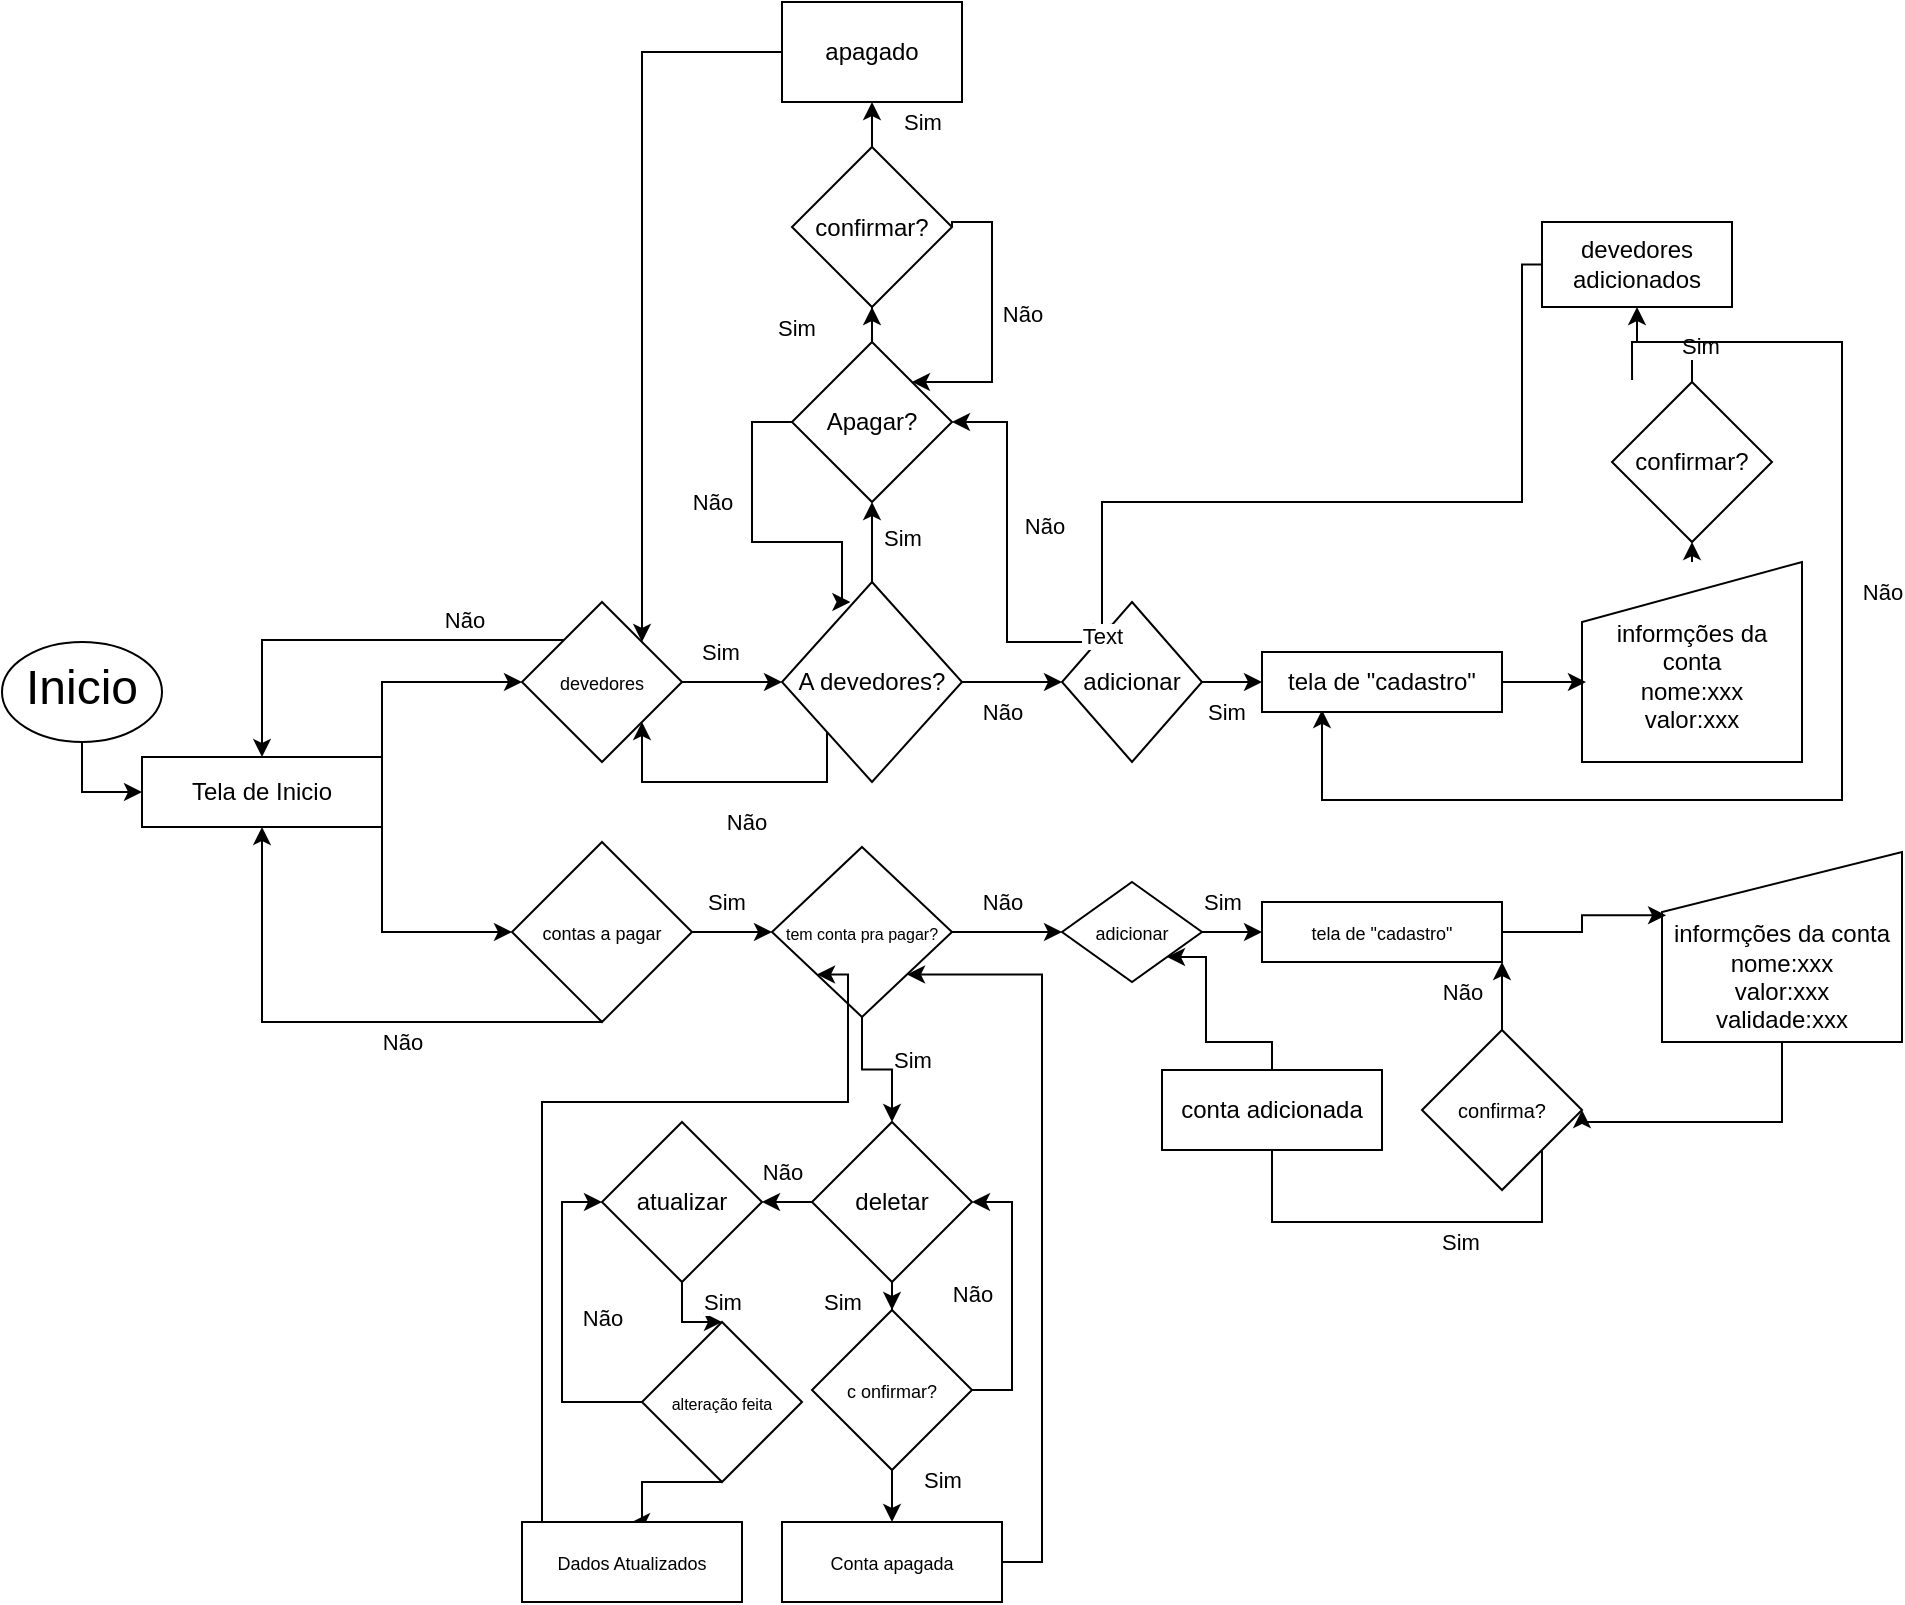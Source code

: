 <mxfile version="24.5.4" type="device">
  <diagram name="Página-1" id="eIcwM6y3nVCfFhU9Hw5B">
    <mxGraphModel dx="2620" dy="978" grid="1" gridSize="10" guides="1" tooltips="1" connect="1" arrows="1" fold="1" page="1" pageScale="1" pageWidth="827" pageHeight="1169" math="0" shadow="0">
      <root>
        <mxCell id="0" />
        <mxCell id="1" parent="0" />
        <mxCell id="oIk4ae65bNm2ih2-KjFR-77" style="edgeStyle=orthogonalEdgeStyle;rounded=0;orthogonalLoop=1;jettySize=auto;html=1;exitX=0.5;exitY=1;exitDx=0;exitDy=0;entryX=0.5;entryY=0;entryDx=0;entryDy=0;" parent="1" edge="1">
          <mxGeometry relative="1" as="geometry">
            <mxPoint x="1306" y="235.0" as="sourcePoint" />
          </mxGeometry>
        </mxCell>
        <mxCell id="oIk4ae65bNm2ih2-KjFR-83" style="edgeStyle=orthogonalEdgeStyle;rounded=0;orthogonalLoop=1;jettySize=auto;html=1;exitX=0.5;exitY=1;exitDx=0;exitDy=0;entryX=0.5;entryY=0;entryDx=0;entryDy=0;" parent="1" edge="1">
          <mxGeometry relative="1" as="geometry">
            <mxPoint x="1306" y="365.0" as="sourcePoint" />
          </mxGeometry>
        </mxCell>
        <mxCell id="oIk4ae65bNm2ih2-KjFR-100" style="edgeStyle=orthogonalEdgeStyle;rounded=0;orthogonalLoop=1;jettySize=auto;html=1;entryX=0;entryY=0.5;entryDx=0;entryDy=0;" parent="1" edge="1">
          <mxGeometry relative="1" as="geometry">
            <mxPoint x="1490" y="105" as="targetPoint" />
          </mxGeometry>
        </mxCell>
        <mxCell id="Pf3eqKkCY4JL1nLimP5q-1" style="edgeStyle=orthogonalEdgeStyle;rounded=0;orthogonalLoop=1;jettySize=auto;html=1;entryX=0;entryY=0.5;entryDx=0;entryDy=0;" parent="1" source="flSQA8rRtIVv5wNm7FFq-1" target="flSQA8rRtIVv5wNm7FFq-55" edge="1">
          <mxGeometry relative="1" as="geometry" />
        </mxCell>
        <mxCell id="flSQA8rRtIVv5wNm7FFq-1" value="&lt;p style=&quot;line-height: 120%;&quot;&gt;&lt;font style=&quot;font-size: 24px;&quot;&gt;Inicio&lt;/font&gt;&lt;/p&gt;" style="ellipse;whiteSpace=wrap;html=1;" parent="1" vertex="1">
          <mxGeometry x="-230" y="1460" width="80" height="50" as="geometry" />
        </mxCell>
        <mxCell id="flSQA8rRtIVv5wNm7FFq-5" style="edgeStyle=orthogonalEdgeStyle;rounded=0;orthogonalLoop=1;jettySize=auto;html=1;entryX=0;entryY=0.5;entryDx=0;entryDy=0;" parent="1" edge="1">
          <mxGeometry relative="1" as="geometry">
            <mxPoint x="2045" y="625" as="sourcePoint" />
          </mxGeometry>
        </mxCell>
        <mxCell id="flSQA8rRtIVv5wNm7FFq-6" value="Sim" style="edgeLabel;html=1;align=center;verticalAlign=middle;resizable=0;points=[];" parent="flSQA8rRtIVv5wNm7FFq-5" vertex="1" connectable="0">
          <mxGeometry x="-0.2" y="-2" relative="1" as="geometry">
            <mxPoint as="offset" />
          </mxGeometry>
        </mxCell>
        <mxCell id="flSQA8rRtIVv5wNm7FFq-7" style="edgeStyle=orthogonalEdgeStyle;rounded=0;orthogonalLoop=1;jettySize=auto;html=1;exitX=0.5;exitY=1;exitDx=0;exitDy=0;" parent="1" edge="1">
          <mxGeometry relative="1" as="geometry">
            <mxPoint x="2000" y="670" as="sourcePoint" />
          </mxGeometry>
        </mxCell>
        <mxCell id="flSQA8rRtIVv5wNm7FFq-8" value="Não" style="edgeLabel;html=1;align=center;verticalAlign=middle;resizable=0;points=[];" parent="flSQA8rRtIVv5wNm7FFq-7" vertex="1" connectable="0">
          <mxGeometry x="-0.479" y="-1" relative="1" as="geometry">
            <mxPoint as="offset" />
          </mxGeometry>
        </mxCell>
        <mxCell id="flSQA8rRtIVv5wNm7FFq-10" style="edgeStyle=orthogonalEdgeStyle;rounded=0;orthogonalLoop=1;jettySize=auto;html=1;exitX=1;exitY=0.5;exitDx=0;exitDy=0;entryX=0;entryY=0.5;entryDx=0;entryDy=0;" parent="1" edge="1">
          <mxGeometry relative="1" as="geometry">
            <mxPoint x="2200" y="625" as="sourcePoint" />
          </mxGeometry>
        </mxCell>
        <mxCell id="flSQA8rRtIVv5wNm7FFq-12" style="edgeStyle=orthogonalEdgeStyle;rounded=0;orthogonalLoop=1;jettySize=auto;html=1;exitX=0.5;exitY=1;exitDx=0;exitDy=0;entryX=0.5;entryY=1;entryDx=0;entryDy=0;" parent="1" edge="1">
          <mxGeometry relative="1" as="geometry">
            <mxPoint x="2150" y="645" as="targetPoint" />
          </mxGeometry>
        </mxCell>
        <mxCell id="flSQA8rRtIVv5wNm7FFq-13" value="Não" style="edgeLabel;html=1;align=center;verticalAlign=middle;resizable=0;points=[];" parent="flSQA8rRtIVv5wNm7FFq-12" vertex="1" connectable="0">
          <mxGeometry x="-0.182" y="-3" relative="1" as="geometry">
            <mxPoint as="offset" />
          </mxGeometry>
        </mxCell>
        <mxCell id="flSQA8rRtIVv5wNm7FFq-40" style="edgeStyle=orthogonalEdgeStyle;rounded=0;orthogonalLoop=1;jettySize=auto;html=1;entryX=0.5;entryY=0;entryDx=0;entryDy=0;" parent="1" edge="1">
          <mxGeometry relative="1" as="geometry">
            <mxPoint x="2000" y="775" as="targetPoint" />
          </mxGeometry>
        </mxCell>
        <mxCell id="flSQA8rRtIVv5wNm7FFq-43" style="edgeStyle=orthogonalEdgeStyle;rounded=0;orthogonalLoop=1;jettySize=auto;html=1;entryX=0;entryY=0.5;entryDx=0;entryDy=0;" parent="1" edge="1">
          <mxGeometry relative="1" as="geometry">
            <mxPoint x="2080" y="762.5" as="targetPoint" />
          </mxGeometry>
        </mxCell>
        <mxCell id="flSQA8rRtIVv5wNm7FFq-44" value="Não" style="edgeLabel;html=1;align=center;verticalAlign=middle;resizable=0;points=[];" parent="flSQA8rRtIVv5wNm7FFq-43" vertex="1" connectable="0">
          <mxGeometry x="0.004" relative="1" as="geometry">
            <mxPoint as="offset" />
          </mxGeometry>
        </mxCell>
        <mxCell id="flSQA8rRtIVv5wNm7FFq-45" style="edgeStyle=orthogonalEdgeStyle;rounded=0;orthogonalLoop=1;jettySize=auto;html=1;exitX=1;exitY=1;exitDx=0;exitDy=0;entryX=0;entryY=0.5;entryDx=0;entryDy=0;" parent="1" edge="1">
          <mxGeometry relative="1" as="geometry">
            <mxPoint x="2100" y="826.25" as="targetPoint" />
          </mxGeometry>
        </mxCell>
        <mxCell id="flSQA8rRtIVv5wNm7FFq-46" value="Sim" style="edgeLabel;html=1;align=center;verticalAlign=middle;resizable=0;points=[];" parent="flSQA8rRtIVv5wNm7FFq-45" vertex="1" connectable="0">
          <mxGeometry x="-0.078" relative="1" as="geometry">
            <mxPoint as="offset" />
          </mxGeometry>
        </mxCell>
        <mxCell id="flSQA8rRtIVv5wNm7FFq-48" style="edgeStyle=orthogonalEdgeStyle;rounded=0;orthogonalLoop=1;jettySize=auto;html=1;entryX=1;entryY=0.5;entryDx=0;entryDy=0;" parent="1" edge="1">
          <mxGeometry relative="1" as="geometry">
            <Array as="points">
              <mxPoint x="2122" y="733" />
            </Array>
            <mxPoint x="2121.5" y="747.5" as="sourcePoint" />
          </mxGeometry>
        </mxCell>
        <mxCell id="flSQA8rRtIVv5wNm7FFq-50" style="edgeStyle=orthogonalEdgeStyle;rounded=0;orthogonalLoop=1;jettySize=auto;html=1;exitX=1;exitY=0.5;exitDx=0;exitDy=0;entryX=1;entryY=1;entryDx=0;entryDy=0;" parent="1" edge="1">
          <mxGeometry relative="1" as="geometry">
            <Array as="points">
              <mxPoint x="2230" y="826" />
              <mxPoint x="2230" y="710" />
              <mxPoint x="2023" y="710" />
            </Array>
            <mxPoint x="2022.5" y="647.5" as="targetPoint" />
          </mxGeometry>
        </mxCell>
        <mxCell id="flSQA8rRtIVv5wNm7FFq-54" style="edgeStyle=orthogonalEdgeStyle;rounded=0;orthogonalLoop=1;jettySize=auto;html=1;exitX=0.5;exitY=1;exitDx=0;exitDy=0;entryX=0.5;entryY=0;entryDx=0;entryDy=0;" parent="1" edge="1">
          <mxGeometry relative="1" as="geometry">
            <mxPoint x="2000" y="530" as="sourcePoint" />
          </mxGeometry>
        </mxCell>
        <mxCell id="flSQA8rRtIVv5wNm7FFq-57" style="edgeStyle=orthogonalEdgeStyle;rounded=0;orthogonalLoop=1;jettySize=auto;html=1;exitX=1;exitY=0;exitDx=0;exitDy=0;entryX=0;entryY=0.5;entryDx=0;entryDy=0;" parent="1" source="flSQA8rRtIVv5wNm7FFq-55" target="flSQA8rRtIVv5wNm7FFq-56" edge="1">
          <mxGeometry relative="1" as="geometry" />
        </mxCell>
        <mxCell id="flSQA8rRtIVv5wNm7FFq-61" style="edgeStyle=orthogonalEdgeStyle;rounded=0;orthogonalLoop=1;jettySize=auto;html=1;exitX=1;exitY=1;exitDx=0;exitDy=0;entryX=0;entryY=0.5;entryDx=0;entryDy=0;" parent="1" source="flSQA8rRtIVv5wNm7FFq-55" target="flSQA8rRtIVv5wNm7FFq-60" edge="1">
          <mxGeometry relative="1" as="geometry" />
        </mxCell>
        <mxCell id="flSQA8rRtIVv5wNm7FFq-55" value="Tela de Inicio" style="rounded=0;whiteSpace=wrap;html=1;" parent="1" vertex="1">
          <mxGeometry x="-160" y="1517.5" width="120" height="35" as="geometry" />
        </mxCell>
        <mxCell id="flSQA8rRtIVv5wNm7FFq-58" style="edgeStyle=orthogonalEdgeStyle;rounded=0;orthogonalLoop=1;jettySize=auto;html=1;exitX=0;exitY=0;exitDx=0;exitDy=0;entryX=0.5;entryY=0;entryDx=0;entryDy=0;" parent="1" source="flSQA8rRtIVv5wNm7FFq-56" target="flSQA8rRtIVv5wNm7FFq-55" edge="1">
          <mxGeometry relative="1" as="geometry">
            <Array as="points">
              <mxPoint x="70" y="1460" />
              <mxPoint x="-100" y="1459" />
            </Array>
          </mxGeometry>
        </mxCell>
        <mxCell id="flSQA8rRtIVv5wNm7FFq-59" value="Não" style="edgeLabel;html=1;align=center;verticalAlign=middle;resizable=0;points=[];" parent="flSQA8rRtIVv5wNm7FFq-58" vertex="1" connectable="0">
          <mxGeometry x="-0.277" y="-1" relative="1" as="geometry">
            <mxPoint y="-9" as="offset" />
          </mxGeometry>
        </mxCell>
        <mxCell id="flSQA8rRtIVv5wNm7FFq-175" value="" style="edgeStyle=orthogonalEdgeStyle;rounded=0;orthogonalLoop=1;jettySize=auto;html=1;" parent="1" source="flSQA8rRtIVv5wNm7FFq-56" target="flSQA8rRtIVv5wNm7FFq-174" edge="1">
          <mxGeometry relative="1" as="geometry" />
        </mxCell>
        <mxCell id="flSQA8rRtIVv5wNm7FFq-176" value="Sim" style="edgeLabel;html=1;align=center;verticalAlign=middle;resizable=0;points=[];" parent="flSQA8rRtIVv5wNm7FFq-175" vertex="1" connectable="0">
          <mxGeometry x="-0.24" y="-2" relative="1" as="geometry">
            <mxPoint y="-17" as="offset" />
          </mxGeometry>
        </mxCell>
        <mxCell id="flSQA8rRtIVv5wNm7FFq-56" value="&lt;font style=&quot;font-size: 9px;&quot;&gt;devedores&lt;/font&gt;" style="rhombus;whiteSpace=wrap;html=1;" parent="1" vertex="1">
          <mxGeometry x="30" y="1440" width="80" height="80" as="geometry" />
        </mxCell>
        <mxCell id="flSQA8rRtIVv5wNm7FFq-62" style="edgeStyle=orthogonalEdgeStyle;rounded=0;orthogonalLoop=1;jettySize=auto;html=1;exitX=0.5;exitY=1;exitDx=0;exitDy=0;entryX=0.5;entryY=1;entryDx=0;entryDy=0;" parent="1" source="flSQA8rRtIVv5wNm7FFq-60" target="flSQA8rRtIVv5wNm7FFq-55" edge="1">
          <mxGeometry relative="1" as="geometry">
            <Array as="points">
              <mxPoint x="-100" y="1650" />
            </Array>
          </mxGeometry>
        </mxCell>
        <mxCell id="flSQA8rRtIVv5wNm7FFq-63" value="Não" style="edgeLabel;html=1;align=center;verticalAlign=middle;resizable=0;points=[];" parent="flSQA8rRtIVv5wNm7FFq-62" vertex="1" connectable="0">
          <mxGeometry x="-0.542" y="1" relative="1" as="geometry">
            <mxPoint x="-39" y="9" as="offset" />
          </mxGeometry>
        </mxCell>
        <mxCell id="flSQA8rRtIVv5wNm7FFq-106" style="edgeStyle=orthogonalEdgeStyle;rounded=0;orthogonalLoop=1;jettySize=auto;html=1;entryX=0;entryY=0.5;entryDx=0;entryDy=0;" parent="1" source="flSQA8rRtIVv5wNm7FFq-60" target="flSQA8rRtIVv5wNm7FFq-105" edge="1">
          <mxGeometry relative="1" as="geometry" />
        </mxCell>
        <mxCell id="flSQA8rRtIVv5wNm7FFq-107" value="Sim" style="edgeLabel;html=1;align=center;verticalAlign=middle;resizable=0;points=[];" parent="flSQA8rRtIVv5wNm7FFq-106" vertex="1" connectable="0">
          <mxGeometry x="-0.169" relative="1" as="geometry">
            <mxPoint y="-15" as="offset" />
          </mxGeometry>
        </mxCell>
        <mxCell id="flSQA8rRtIVv5wNm7FFq-60" value="&lt;font style=&quot;font-size: 9px;&quot;&gt;contas a pagar&lt;/font&gt;" style="rhombus;whiteSpace=wrap;html=1;" parent="1" vertex="1">
          <mxGeometry x="25" y="1560" width="90" height="90" as="geometry" />
        </mxCell>
        <mxCell id="flSQA8rRtIVv5wNm7FFq-124" style="edgeStyle=orthogonalEdgeStyle;rounded=0;orthogonalLoop=1;jettySize=auto;html=1;exitX=0.5;exitY=1;exitDx=0;exitDy=0;entryX=0.5;entryY=0;entryDx=0;entryDy=0;" parent="1" source="flSQA8rRtIVv5wNm7FFq-105" target="flSQA8rRtIVv5wNm7FFq-123" edge="1">
          <mxGeometry relative="1" as="geometry" />
        </mxCell>
        <mxCell id="flSQA8rRtIVv5wNm7FFq-125" value="Sim" style="edgeLabel;html=1;align=center;verticalAlign=middle;resizable=0;points=[];" parent="flSQA8rRtIVv5wNm7FFq-124" vertex="1" connectable="0">
          <mxGeometry x="-0.371" y="1" relative="1" as="geometry">
            <mxPoint x="24" as="offset" />
          </mxGeometry>
        </mxCell>
        <mxCell id="v3KTgPduU6Q00sp0H0nY-15" style="edgeStyle=orthogonalEdgeStyle;rounded=0;orthogonalLoop=1;jettySize=auto;html=1;entryX=0;entryY=0.5;entryDx=0;entryDy=0;" parent="1" source="flSQA8rRtIVv5wNm7FFq-105" target="v3KTgPduU6Q00sp0H0nY-14" edge="1">
          <mxGeometry relative="1" as="geometry" />
        </mxCell>
        <mxCell id="v3KTgPduU6Q00sp0H0nY-16" value="Não" style="edgeLabel;html=1;align=center;verticalAlign=middle;resizable=0;points=[];" parent="v3KTgPduU6Q00sp0H0nY-15" vertex="1" connectable="0">
          <mxGeometry x="-0.1" y="-1" relative="1" as="geometry">
            <mxPoint y="-16" as="offset" />
          </mxGeometry>
        </mxCell>
        <mxCell id="flSQA8rRtIVv5wNm7FFq-105" value="&lt;font style=&quot;font-size: 8px;&quot;&gt;tem conta pra pagar?&lt;/font&gt;" style="rhombus;whiteSpace=wrap;html=1;" parent="1" vertex="1">
          <mxGeometry x="155" y="1562.5" width="90" height="85" as="geometry" />
        </mxCell>
        <mxCell id="flSQA8rRtIVv5wNm7FFq-128" value="" style="edgeStyle=orthogonalEdgeStyle;rounded=0;orthogonalLoop=1;jettySize=auto;html=1;" parent="1" source="flSQA8rRtIVv5wNm7FFq-123" target="flSQA8rRtIVv5wNm7FFq-126" edge="1">
          <mxGeometry relative="1" as="geometry" />
        </mxCell>
        <mxCell id="flSQA8rRtIVv5wNm7FFq-129" value="Sim" style="edgeLabel;html=1;align=center;verticalAlign=middle;resizable=0;points=[];" parent="flSQA8rRtIVv5wNm7FFq-128" vertex="1" connectable="0">
          <mxGeometry x="-0.45" y="-4" relative="1" as="geometry">
            <mxPoint x="-21" y="-8" as="offset" />
          </mxGeometry>
        </mxCell>
        <mxCell id="flSQA8rRtIVv5wNm7FFq-136" value="" style="edgeStyle=orthogonalEdgeStyle;rounded=0;orthogonalLoop=1;jettySize=auto;html=1;" parent="1" source="flSQA8rRtIVv5wNm7FFq-123" target="flSQA8rRtIVv5wNm7FFq-135" edge="1">
          <mxGeometry relative="1" as="geometry" />
        </mxCell>
        <mxCell id="flSQA8rRtIVv5wNm7FFq-137" value="Não" style="edgeLabel;html=1;align=center;verticalAlign=middle;resizable=0;points=[];" parent="flSQA8rRtIVv5wNm7FFq-136" vertex="1" connectable="0">
          <mxGeometry x="-0.201" y="-1" relative="1" as="geometry">
            <mxPoint x="3" y="-16" as="offset" />
          </mxGeometry>
        </mxCell>
        <mxCell id="flSQA8rRtIVv5wNm7FFq-123" value="deletar" style="rhombus;whiteSpace=wrap;html=1;" parent="1" vertex="1">
          <mxGeometry x="175" y="1700" width="80" height="80" as="geometry" />
        </mxCell>
        <mxCell id="flSQA8rRtIVv5wNm7FFq-130" style="edgeStyle=orthogonalEdgeStyle;rounded=0;orthogonalLoop=1;jettySize=auto;html=1;exitX=1;exitY=0.5;exitDx=0;exitDy=0;entryX=1;entryY=0.5;entryDx=0;entryDy=0;" parent="1" source="flSQA8rRtIVv5wNm7FFq-126" target="flSQA8rRtIVv5wNm7FFq-123" edge="1">
          <mxGeometry relative="1" as="geometry" />
        </mxCell>
        <mxCell id="flSQA8rRtIVv5wNm7FFq-131" value="Não" style="edgeLabel;html=1;align=center;verticalAlign=middle;resizable=0;points=[];" parent="flSQA8rRtIVv5wNm7FFq-130" vertex="1" connectable="0">
          <mxGeometry x="-0.1" relative="1" as="geometry">
            <mxPoint x="-20" y="-8" as="offset" />
          </mxGeometry>
        </mxCell>
        <mxCell id="flSQA8rRtIVv5wNm7FFq-133" style="edgeStyle=orthogonalEdgeStyle;rounded=0;orthogonalLoop=1;jettySize=auto;html=1;exitX=0.5;exitY=1;exitDx=0;exitDy=0;entryX=0.5;entryY=0;entryDx=0;entryDy=0;" parent="1" source="flSQA8rRtIVv5wNm7FFq-126" target="flSQA8rRtIVv5wNm7FFq-132" edge="1">
          <mxGeometry relative="1" as="geometry" />
        </mxCell>
        <mxCell id="flSQA8rRtIVv5wNm7FFq-134" value="Sim" style="edgeLabel;html=1;align=center;verticalAlign=middle;resizable=0;points=[];" parent="flSQA8rRtIVv5wNm7FFq-133" vertex="1" connectable="0">
          <mxGeometry x="-0.6" y="1" relative="1" as="geometry">
            <mxPoint x="24" as="offset" />
          </mxGeometry>
        </mxCell>
        <mxCell id="flSQA8rRtIVv5wNm7FFq-126" value="&lt;font style=&quot;font-size: 9px;&quot;&gt;c onfirmar?&lt;/font&gt;" style="rhombus;whiteSpace=wrap;html=1;" parent="1" vertex="1">
          <mxGeometry x="175" y="1794" width="80" height="80" as="geometry" />
        </mxCell>
        <mxCell id="flSQA8rRtIVv5wNm7FFq-146" style="edgeStyle=orthogonalEdgeStyle;rounded=0;orthogonalLoop=1;jettySize=auto;html=1;exitX=1;exitY=0.5;exitDx=0;exitDy=0;entryX=1;entryY=1;entryDx=0;entryDy=0;" parent="1" source="flSQA8rRtIVv5wNm7FFq-132" target="flSQA8rRtIVv5wNm7FFq-105" edge="1">
          <mxGeometry relative="1" as="geometry">
            <Array as="points">
              <mxPoint x="290" y="1920" />
              <mxPoint x="290" y="1626" />
            </Array>
          </mxGeometry>
        </mxCell>
        <mxCell id="flSQA8rRtIVv5wNm7FFq-132" value="&lt;font style=&quot;font-size: 9px;&quot;&gt;Conta apagada&lt;/font&gt;" style="rounded=0;whiteSpace=wrap;html=1;" parent="1" vertex="1">
          <mxGeometry x="160" y="1900" width="110" height="40" as="geometry" />
        </mxCell>
        <mxCell id="flSQA8rRtIVv5wNm7FFq-139" value="" style="edgeStyle=orthogonalEdgeStyle;rounded=0;orthogonalLoop=1;jettySize=auto;html=1;" parent="1" source="flSQA8rRtIVv5wNm7FFq-135" target="flSQA8rRtIVv5wNm7FFq-138" edge="1">
          <mxGeometry relative="1" as="geometry" />
        </mxCell>
        <mxCell id="flSQA8rRtIVv5wNm7FFq-140" value="Sim" style="edgeLabel;html=1;align=center;verticalAlign=middle;resizable=0;points=[];" parent="flSQA8rRtIVv5wNm7FFq-139" vertex="1" connectable="0">
          <mxGeometry x="-0.6" y="-1" relative="1" as="geometry">
            <mxPoint x="21" y="2" as="offset" />
          </mxGeometry>
        </mxCell>
        <mxCell id="flSQA8rRtIVv5wNm7FFq-135" value="atualizar" style="rhombus;whiteSpace=wrap;html=1;" parent="1" vertex="1">
          <mxGeometry x="70.0" y="1700" width="80" height="80" as="geometry" />
        </mxCell>
        <mxCell id="flSQA8rRtIVv5wNm7FFq-141" style="edgeStyle=orthogonalEdgeStyle;rounded=0;orthogonalLoop=1;jettySize=auto;html=1;exitX=0;exitY=0.5;exitDx=0;exitDy=0;entryX=0;entryY=0.5;entryDx=0;entryDy=0;" parent="1" source="flSQA8rRtIVv5wNm7FFq-138" target="flSQA8rRtIVv5wNm7FFq-135" edge="1">
          <mxGeometry relative="1" as="geometry" />
        </mxCell>
        <mxCell id="flSQA8rRtIVv5wNm7FFq-142" value="Não" style="edgeLabel;html=1;align=center;verticalAlign=middle;resizable=0;points=[];" parent="flSQA8rRtIVv5wNm7FFq-141" vertex="1" connectable="0">
          <mxGeometry x="0.025" y="-1" relative="1" as="geometry">
            <mxPoint x="19" as="offset" />
          </mxGeometry>
        </mxCell>
        <mxCell id="flSQA8rRtIVv5wNm7FFq-144" style="edgeStyle=orthogonalEdgeStyle;rounded=0;orthogonalLoop=1;jettySize=auto;html=1;exitX=0.5;exitY=1;exitDx=0;exitDy=0;entryX=0.5;entryY=0;entryDx=0;entryDy=0;" parent="1" source="flSQA8rRtIVv5wNm7FFq-138" target="flSQA8rRtIVv5wNm7FFq-143" edge="1">
          <mxGeometry relative="1" as="geometry">
            <Array as="points">
              <mxPoint x="90" y="1880" />
              <mxPoint x="90" y="1900" />
            </Array>
          </mxGeometry>
        </mxCell>
        <mxCell id="flSQA8rRtIVv5wNm7FFq-138" value="&lt;font style=&quot;font-size: 8px;&quot;&gt;alteração feita&lt;/font&gt;" style="rhombus;whiteSpace=wrap;html=1;" parent="1" vertex="1">
          <mxGeometry x="90.0" y="1800" width="80" height="80" as="geometry" />
        </mxCell>
        <mxCell id="flSQA8rRtIVv5wNm7FFq-145" style="edgeStyle=orthogonalEdgeStyle;rounded=0;orthogonalLoop=1;jettySize=auto;html=1;exitX=0;exitY=0.5;exitDx=0;exitDy=0;entryX=0;entryY=1;entryDx=0;entryDy=0;" parent="1" source="flSQA8rRtIVv5wNm7FFq-143" target="flSQA8rRtIVv5wNm7FFq-105" edge="1">
          <mxGeometry relative="1" as="geometry">
            <Array as="points">
              <mxPoint x="30" y="1910" />
              <mxPoint x="40" y="1910" />
              <mxPoint x="40" y="1690" />
              <mxPoint x="193" y="1690" />
            </Array>
          </mxGeometry>
        </mxCell>
        <mxCell id="flSQA8rRtIVv5wNm7FFq-143" value="&lt;font style=&quot;font-size: 9px;&quot;&gt;Dados Atualizados&lt;/font&gt;" style="rounded=0;whiteSpace=wrap;html=1;" parent="1" vertex="1">
          <mxGeometry x="30" y="1900" width="110" height="40" as="geometry" />
        </mxCell>
        <mxCell id="flSQA8rRtIVv5wNm7FFq-181" value="" style="edgeStyle=orthogonalEdgeStyle;rounded=0;orthogonalLoop=1;jettySize=auto;html=1;" parent="1" source="flSQA8rRtIVv5wNm7FFq-174" target="flSQA8rRtIVv5wNm7FFq-179" edge="1">
          <mxGeometry relative="1" as="geometry" />
        </mxCell>
        <mxCell id="flSQA8rRtIVv5wNm7FFq-196" value="Não" style="edgeLabel;html=1;align=center;verticalAlign=middle;resizable=0;points=[];" parent="flSQA8rRtIVv5wNm7FFq-181" vertex="1" connectable="0">
          <mxGeometry x="-0.28" y="3" relative="1" as="geometry">
            <mxPoint x="2" y="18" as="offset" />
          </mxGeometry>
        </mxCell>
        <mxCell id="flSQA8rRtIVv5wNm7FFq-183" style="edgeStyle=orthogonalEdgeStyle;rounded=0;orthogonalLoop=1;jettySize=auto;html=1;exitX=0;exitY=1;exitDx=0;exitDy=0;entryX=1;entryY=1;entryDx=0;entryDy=0;" parent="1" source="flSQA8rRtIVv5wNm7FFq-174" target="flSQA8rRtIVv5wNm7FFq-56" edge="1">
          <mxGeometry relative="1" as="geometry">
            <Array as="points">
              <mxPoint x="183" y="1530" />
              <mxPoint x="90" y="1530" />
            </Array>
          </mxGeometry>
        </mxCell>
        <mxCell id="flSQA8rRtIVv5wNm7FFq-184" value="Não" style="edgeLabel;html=1;align=center;verticalAlign=middle;resizable=0;points=[];" parent="flSQA8rRtIVv5wNm7FFq-183" vertex="1" connectable="0">
          <mxGeometry x="-0.112" relative="1" as="geometry">
            <mxPoint y="20" as="offset" />
          </mxGeometry>
        </mxCell>
        <mxCell id="flSQA8rRtIVv5wNm7FFq-198" value="" style="edgeStyle=orthogonalEdgeStyle;rounded=0;orthogonalLoop=1;jettySize=auto;html=1;" parent="1" source="flSQA8rRtIVv5wNm7FFq-174" target="flSQA8rRtIVv5wNm7FFq-197" edge="1">
          <mxGeometry relative="1" as="geometry" />
        </mxCell>
        <mxCell id="flSQA8rRtIVv5wNm7FFq-199" value="Sim" style="edgeLabel;html=1;align=center;verticalAlign=middle;resizable=0;points=[];" parent="flSQA8rRtIVv5wNm7FFq-198" vertex="1" connectable="0">
          <mxGeometry x="0.1" y="1" relative="1" as="geometry">
            <mxPoint x="16" as="offset" />
          </mxGeometry>
        </mxCell>
        <mxCell id="flSQA8rRtIVv5wNm7FFq-174" value="A devedores?" style="rhombus;whiteSpace=wrap;html=1;" parent="1" vertex="1">
          <mxGeometry x="160" y="1430" width="90" height="100" as="geometry" />
        </mxCell>
        <mxCell id="flSQA8rRtIVv5wNm7FFq-206" style="edgeStyle=orthogonalEdgeStyle;rounded=0;orthogonalLoop=1;jettySize=auto;html=1;exitX=0;exitY=0;exitDx=0;exitDy=0;entryX=1;entryY=0.5;entryDx=0;entryDy=0;" parent="1" source="flSQA8rRtIVv5wNm7FFq-179" target="flSQA8rRtIVv5wNm7FFq-197" edge="1">
          <mxGeometry relative="1" as="geometry" />
        </mxCell>
        <mxCell id="flSQA8rRtIVv5wNm7FFq-207" value="Não" style="edgeLabel;html=1;align=center;verticalAlign=middle;resizable=0;points=[];" parent="flSQA8rRtIVv5wNm7FFq-206" vertex="1" connectable="0">
          <mxGeometry x="0.129" y="1" relative="1" as="geometry">
            <mxPoint x="19" as="offset" />
          </mxGeometry>
        </mxCell>
        <mxCell id="v3KTgPduU6Q00sp0H0nY-4" style="edgeStyle=orthogonalEdgeStyle;rounded=0;orthogonalLoop=1;jettySize=auto;html=1;entryX=0;entryY=0.5;entryDx=0;entryDy=0;" parent="1" source="flSQA8rRtIVv5wNm7FFq-179" target="v3KTgPduU6Q00sp0H0nY-3" edge="1">
          <mxGeometry relative="1" as="geometry" />
        </mxCell>
        <mxCell id="v3KTgPduU6Q00sp0H0nY-9" value="Sim" style="edgeLabel;html=1;align=center;verticalAlign=middle;resizable=0;points=[];" parent="v3KTgPduU6Q00sp0H0nY-4" vertex="1" connectable="0">
          <mxGeometry x="0.28" y="3" relative="1" as="geometry">
            <mxPoint y="18" as="offset" />
          </mxGeometry>
        </mxCell>
        <mxCell id="flSQA8rRtIVv5wNm7FFq-179" value="adicionar" style="rhombus;whiteSpace=wrap;html=1;" parent="1" vertex="1">
          <mxGeometry x="300" y="1440" width="70" height="80" as="geometry" />
        </mxCell>
        <mxCell id="v3KTgPduU6Q00sp0H0nY-6" style="edgeStyle=orthogonalEdgeStyle;rounded=0;orthogonalLoop=1;jettySize=auto;html=1;exitX=0.5;exitY=0;exitDx=0;exitDy=0;entryX=0.5;entryY=1;entryDx=0;entryDy=0;" parent="1" source="flSQA8rRtIVv5wNm7FFq-185" target="flSQA8rRtIVv5wNm7FFq-188" edge="1">
          <mxGeometry relative="1" as="geometry" />
        </mxCell>
        <mxCell id="flSQA8rRtIVv5wNm7FFq-185" value="&lt;div&gt;&lt;br&gt;&lt;/div&gt;&lt;div&gt;informções da conta&lt;br&gt;&lt;/div&gt;&lt;div&gt;nome:xxx&lt;/div&gt;&lt;div&gt;valor:xxx&lt;/div&gt;" style="shape=manualInput;whiteSpace=wrap;html=1;" parent="1" vertex="1">
          <mxGeometry x="560" y="1420" width="110" height="100" as="geometry" />
        </mxCell>
        <mxCell id="v3KTgPduU6Q00sp0H0nY-7" style="edgeStyle=orthogonalEdgeStyle;rounded=0;orthogonalLoop=1;jettySize=auto;html=1;entryX=0.5;entryY=1;entryDx=0;entryDy=0;" parent="1" source="flSQA8rRtIVv5wNm7FFq-188" target="flSQA8rRtIVv5wNm7FFq-190" edge="1">
          <mxGeometry relative="1" as="geometry" />
        </mxCell>
        <mxCell id="v3KTgPduU6Q00sp0H0nY-10" value="Sim" style="edgeLabel;html=1;align=center;verticalAlign=middle;resizable=0;points=[];" parent="v3KTgPduU6Q00sp0H0nY-7" vertex="1" connectable="0">
          <mxGeometry x="0.02" y="2" relative="1" as="geometry">
            <mxPoint x="17" as="offset" />
          </mxGeometry>
        </mxCell>
        <mxCell id="v3KTgPduU6Q00sp0H0nY-12" style="edgeStyle=orthogonalEdgeStyle;rounded=0;orthogonalLoop=1;jettySize=auto;html=1;entryX=0.5;entryY=1;entryDx=0;entryDy=0;" parent="1" edge="1">
          <mxGeometry relative="1" as="geometry">
            <Array as="points">
              <mxPoint x="585" y="1309.97" />
              <mxPoint x="690" y="1309.97" />
              <mxPoint x="690" y="1538.97" />
              <mxPoint x="430" y="1538.97" />
            </Array>
            <mxPoint x="585.03" y="1329.0" as="sourcePoint" />
            <mxPoint x="430" y="1493.97" as="targetPoint" />
          </mxGeometry>
        </mxCell>
        <mxCell id="v3KTgPduU6Q00sp0H0nY-13" value="Não" style="edgeLabel;html=1;align=center;verticalAlign=middle;resizable=0;points=[];" parent="v3KTgPduU6Q00sp0H0nY-12" vertex="1" connectable="0">
          <mxGeometry x="-0.244" y="1" relative="1" as="geometry">
            <mxPoint x="19" as="offset" />
          </mxGeometry>
        </mxCell>
        <mxCell id="flSQA8rRtIVv5wNm7FFq-188" value="confirmar?" style="rhombus;whiteSpace=wrap;html=1;" parent="1" vertex="1">
          <mxGeometry x="575" y="1330" width="80" height="80" as="geometry" />
        </mxCell>
        <mxCell id="v3KTgPduU6Q00sp0H0nY-8" style="edgeStyle=orthogonalEdgeStyle;rounded=0;orthogonalLoop=1;jettySize=auto;html=1;entryX=1;entryY=0;entryDx=0;entryDy=0;exitX=0;exitY=0.5;exitDx=0;exitDy=0;" parent="1" source="flSQA8rRtIVv5wNm7FFq-190" edge="1">
          <mxGeometry relative="1" as="geometry">
            <Array as="points">
              <mxPoint x="530" y="1271" />
              <mxPoint x="530" y="1390" />
              <mxPoint x="320" y="1390" />
            </Array>
            <mxPoint x="580" y="1240" as="sourcePoint" />
            <mxPoint x="320" y="1459.99" as="targetPoint" />
          </mxGeometry>
        </mxCell>
        <mxCell id="jsm55oVyJJtcmc3wDpK--12" value="Text" style="edgeLabel;html=1;align=center;verticalAlign=middle;resizable=0;points=[];" vertex="1" connectable="0" parent="v3KTgPduU6Q00sp0H0nY-8">
          <mxGeometry x="0.985" relative="1" as="geometry">
            <mxPoint as="offset" />
          </mxGeometry>
        </mxCell>
        <mxCell id="flSQA8rRtIVv5wNm7FFq-190" value="devedores adicionados" style="rounded=0;whiteSpace=wrap;html=1;" parent="1" vertex="1">
          <mxGeometry x="540" y="1250" width="95" height="42.5" as="geometry" />
        </mxCell>
        <mxCell id="flSQA8rRtIVv5wNm7FFq-200" style="edgeStyle=orthogonalEdgeStyle;rounded=0;orthogonalLoop=1;jettySize=auto;html=1;exitX=0;exitY=0.5;exitDx=0;exitDy=0;entryX=0.38;entryY=0.1;entryDx=0;entryDy=0;entryPerimeter=0;" parent="1" source="flSQA8rRtIVv5wNm7FFq-197" target="flSQA8rRtIVv5wNm7FFq-174" edge="1">
          <mxGeometry relative="1" as="geometry">
            <Array as="points">
              <mxPoint x="145" y="1350" />
              <mxPoint x="145" y="1410" />
              <mxPoint x="190" y="1410" />
              <mxPoint x="190" y="1440" />
            </Array>
          </mxGeometry>
        </mxCell>
        <mxCell id="flSQA8rRtIVv5wNm7FFq-201" value="Não" style="edgeLabel;html=1;align=center;verticalAlign=middle;resizable=0;points=[];" parent="flSQA8rRtIVv5wNm7FFq-200" vertex="1" connectable="0">
          <mxGeometry x="-0.298" y="-2" relative="1" as="geometry">
            <mxPoint x="-18" y="4" as="offset" />
          </mxGeometry>
        </mxCell>
        <mxCell id="flSQA8rRtIVv5wNm7FFq-204" value="" style="edgeStyle=orthogonalEdgeStyle;rounded=0;orthogonalLoop=1;jettySize=auto;html=1;" parent="1" source="flSQA8rRtIVv5wNm7FFq-197" target="flSQA8rRtIVv5wNm7FFq-203" edge="1">
          <mxGeometry relative="1" as="geometry" />
        </mxCell>
        <mxCell id="flSQA8rRtIVv5wNm7FFq-210" value="Sim" style="edgeLabel;html=1;align=center;verticalAlign=middle;resizable=0;points=[];" parent="flSQA8rRtIVv5wNm7FFq-204" vertex="1" connectable="0">
          <mxGeometry x="0.05" y="-4" relative="1" as="geometry">
            <mxPoint x="-34" as="offset" />
          </mxGeometry>
        </mxCell>
        <mxCell id="flSQA8rRtIVv5wNm7FFq-197" value="Apagar?" style="rhombus;whiteSpace=wrap;html=1;" parent="1" vertex="1">
          <mxGeometry x="165" y="1310" width="80" height="80" as="geometry" />
        </mxCell>
        <mxCell id="flSQA8rRtIVv5wNm7FFq-208" value="" style="edgeStyle=orthogonalEdgeStyle;rounded=0;orthogonalLoop=1;jettySize=auto;html=1;" parent="1" source="flSQA8rRtIVv5wNm7FFq-203" target="flSQA8rRtIVv5wNm7FFq-205" edge="1">
          <mxGeometry relative="1" as="geometry" />
        </mxCell>
        <mxCell id="flSQA8rRtIVv5wNm7FFq-209" value="Sim" style="edgeLabel;html=1;align=center;verticalAlign=middle;resizable=0;points=[];" parent="flSQA8rRtIVv5wNm7FFq-208" vertex="1" connectable="0">
          <mxGeometry x="-0.15" y="-3" relative="1" as="geometry">
            <mxPoint x="28" y="3" as="offset" />
          </mxGeometry>
        </mxCell>
        <mxCell id="flSQA8rRtIVv5wNm7FFq-211" style="edgeStyle=orthogonalEdgeStyle;rounded=0;orthogonalLoop=1;jettySize=auto;html=1;exitX=1;exitY=0.5;exitDx=0;exitDy=0;entryX=1;entryY=0;entryDx=0;entryDy=0;" parent="1" source="flSQA8rRtIVv5wNm7FFq-203" target="flSQA8rRtIVv5wNm7FFq-197" edge="1">
          <mxGeometry relative="1" as="geometry">
            <Array as="points">
              <mxPoint x="245" y="1250" />
              <mxPoint x="265" y="1250" />
              <mxPoint x="265" y="1330" />
            </Array>
          </mxGeometry>
        </mxCell>
        <mxCell id="flSQA8rRtIVv5wNm7FFq-212" value="Não" style="edgeLabel;html=1;align=center;verticalAlign=middle;resizable=0;points=[];" parent="flSQA8rRtIVv5wNm7FFq-211" vertex="1" connectable="0">
          <mxGeometry x="-0.037" relative="1" as="geometry">
            <mxPoint x="15" as="offset" />
          </mxGeometry>
        </mxCell>
        <mxCell id="flSQA8rRtIVv5wNm7FFq-203" value="confirmar?" style="rhombus;whiteSpace=wrap;html=1;" parent="1" vertex="1">
          <mxGeometry x="165" y="1212.5" width="80" height="80" as="geometry" />
        </mxCell>
        <mxCell id="b5Pik3bhmSVlTfjHyz-i-4" style="edgeStyle=orthogonalEdgeStyle;rounded=0;orthogonalLoop=1;jettySize=auto;html=1;entryX=1;entryY=0;entryDx=0;entryDy=0;" parent="1" source="flSQA8rRtIVv5wNm7FFq-205" target="flSQA8rRtIVv5wNm7FFq-56" edge="1">
          <mxGeometry relative="1" as="geometry" />
        </mxCell>
        <mxCell id="flSQA8rRtIVv5wNm7FFq-205" value="apagado" style="rounded=0;whiteSpace=wrap;html=1;" parent="1" vertex="1">
          <mxGeometry x="160" y="1140" width="90" height="50" as="geometry" />
        </mxCell>
        <mxCell id="v3KTgPduU6Q00sp0H0nY-3" value="tela de &quot;cadastro&quot;" style="rounded=0;whiteSpace=wrap;html=1;" parent="1" vertex="1">
          <mxGeometry x="400" y="1465" width="120" height="30" as="geometry" />
        </mxCell>
        <mxCell id="v3KTgPduU6Q00sp0H0nY-5" style="edgeStyle=orthogonalEdgeStyle;rounded=0;orthogonalLoop=1;jettySize=auto;html=1;entryX=0.018;entryY=0.6;entryDx=0;entryDy=0;entryPerimeter=0;" parent="1" source="v3KTgPduU6Q00sp0H0nY-3" target="flSQA8rRtIVv5wNm7FFq-185" edge="1">
          <mxGeometry relative="1" as="geometry" />
        </mxCell>
        <mxCell id="v3KTgPduU6Q00sp0H0nY-18" style="edgeStyle=orthogonalEdgeStyle;rounded=0;orthogonalLoop=1;jettySize=auto;html=1;entryX=0;entryY=0.5;entryDx=0;entryDy=0;" parent="1" source="v3KTgPduU6Q00sp0H0nY-14" target="v3KTgPduU6Q00sp0H0nY-17" edge="1">
          <mxGeometry relative="1" as="geometry" />
        </mxCell>
        <mxCell id="v3KTgPduU6Q00sp0H0nY-22" value="Sim" style="edgeLabel;html=1;align=center;verticalAlign=middle;resizable=0;points=[];" parent="v3KTgPduU6Q00sp0H0nY-18" vertex="1" connectable="0">
          <mxGeometry x="0.24" y="2" relative="1" as="geometry">
            <mxPoint x="-1" y="-13" as="offset" />
          </mxGeometry>
        </mxCell>
        <mxCell id="v3KTgPduU6Q00sp0H0nY-14" value="&lt;font style=&quot;font-size: 9px;&quot;&gt;adicionar&lt;/font&gt;" style="rhombus;whiteSpace=wrap;html=1;" parent="1" vertex="1">
          <mxGeometry x="300" y="1580" width="70" height="50" as="geometry" />
        </mxCell>
        <mxCell id="v3KTgPduU6Q00sp0H0nY-17" value="&lt;font style=&quot;font-size: 9px;&quot;&gt;tela de &quot;cadastro&quot;&lt;/font&gt;" style="rounded=0;whiteSpace=wrap;html=1;" parent="1" vertex="1">
          <mxGeometry x="400" y="1590" width="120" height="30" as="geometry" />
        </mxCell>
        <mxCell id="v3KTgPduU6Q00sp0H0nY-23" style="edgeStyle=orthogonalEdgeStyle;rounded=0;orthogonalLoop=1;jettySize=auto;html=1;entryX=1;entryY=0.5;entryDx=0;entryDy=0;" parent="1" source="v3KTgPduU6Q00sp0H0nY-19" target="v3KTgPduU6Q00sp0H0nY-21" edge="1">
          <mxGeometry relative="1" as="geometry">
            <mxPoint x="550" y="1710" as="targetPoint" />
            <Array as="points">
              <mxPoint x="660" y="1700" />
            </Array>
          </mxGeometry>
        </mxCell>
        <mxCell id="v3KTgPduU6Q00sp0H0nY-19" value="&lt;div&gt;&lt;br&gt;&lt;/div&gt;&lt;div&gt;&lt;br&gt;&lt;/div&gt;informções da conta&lt;div&gt;nome:xxx&lt;/div&gt;&lt;div&gt;valor:xxx&lt;/div&gt;&lt;div&gt;validade:xxx&lt;/div&gt;" style="shape=manualInput;whiteSpace=wrap;html=1;" parent="1" vertex="1">
          <mxGeometry x="600" y="1565" width="120" height="95" as="geometry" />
        </mxCell>
        <mxCell id="v3KTgPduU6Q00sp0H0nY-20" style="edgeStyle=orthogonalEdgeStyle;rounded=0;orthogonalLoop=1;jettySize=auto;html=1;entryX=0.017;entryY=0.333;entryDx=0;entryDy=0;entryPerimeter=0;" parent="1" source="v3KTgPduU6Q00sp0H0nY-17" target="v3KTgPduU6Q00sp0H0nY-19" edge="1">
          <mxGeometry relative="1" as="geometry" />
        </mxCell>
        <mxCell id="v3KTgPduU6Q00sp0H0nY-24" style="edgeStyle=orthogonalEdgeStyle;rounded=0;orthogonalLoop=1;jettySize=auto;html=1;entryX=1;entryY=1;entryDx=0;entryDy=0;" parent="1" source="v3KTgPduU6Q00sp0H0nY-21" target="v3KTgPduU6Q00sp0H0nY-17" edge="1">
          <mxGeometry relative="1" as="geometry">
            <Array as="points">
              <mxPoint x="540" y="1680" />
              <mxPoint x="540" y="1680" />
            </Array>
          </mxGeometry>
        </mxCell>
        <mxCell id="v3KTgPduU6Q00sp0H0nY-25" value="Não" style="edgeLabel;html=1;align=center;verticalAlign=middle;resizable=0;points=[];" parent="v3KTgPduU6Q00sp0H0nY-24" vertex="1" connectable="0">
          <mxGeometry x="0.13" y="-4" relative="1" as="geometry">
            <mxPoint x="-24" as="offset" />
          </mxGeometry>
        </mxCell>
        <mxCell id="v3KTgPduU6Q00sp0H0nY-27" style="edgeStyle=orthogonalEdgeStyle;rounded=0;orthogonalLoop=1;jettySize=auto;html=1;entryX=0.5;entryY=0;entryDx=0;entryDy=0;" parent="1" source="v3KTgPduU6Q00sp0H0nY-21" target="v3KTgPduU6Q00sp0H0nY-26" edge="1">
          <mxGeometry relative="1" as="geometry">
            <Array as="points">
              <mxPoint x="540" y="1750" />
              <mxPoint x="405" y="1750" />
            </Array>
          </mxGeometry>
        </mxCell>
        <mxCell id="v3KTgPduU6Q00sp0H0nY-28" value="Sim" style="edgeLabel;html=1;align=center;verticalAlign=middle;resizable=0;points=[];" parent="v3KTgPduU6Q00sp0H0nY-27" vertex="1" connectable="0">
          <mxGeometry x="-0.422" y="1" relative="1" as="geometry">
            <mxPoint x="-6" y="9" as="offset" />
          </mxGeometry>
        </mxCell>
        <mxCell id="v3KTgPduU6Q00sp0H0nY-21" value="&lt;font style=&quot;font-size: 10px;&quot;&gt;confirma?&lt;/font&gt;" style="rhombus;whiteSpace=wrap;html=1;" parent="1" vertex="1">
          <mxGeometry x="480" y="1654" width="80" height="80" as="geometry" />
        </mxCell>
        <mxCell id="v3KTgPduU6Q00sp0H0nY-29" style="edgeStyle=orthogonalEdgeStyle;rounded=0;orthogonalLoop=1;jettySize=auto;html=1;entryX=1;entryY=1;entryDx=0;entryDy=0;" parent="1" source="v3KTgPduU6Q00sp0H0nY-26" target="v3KTgPduU6Q00sp0H0nY-14" edge="1">
          <mxGeometry relative="1" as="geometry">
            <Array as="points">
              <mxPoint x="405" y="1660" />
              <mxPoint x="372" y="1660" />
            </Array>
          </mxGeometry>
        </mxCell>
        <mxCell id="jsm55oVyJJtcmc3wDpK--11" style="edgeStyle=orthogonalEdgeStyle;rounded=0;orthogonalLoop=1;jettySize=auto;html=1;exitX=0.5;exitY=0;exitDx=0;exitDy=0;" edge="1" parent="1" source="v3KTgPduU6Q00sp0H0nY-26">
          <mxGeometry relative="1" as="geometry">
            <mxPoint x="405.212" y="1700" as="targetPoint" />
          </mxGeometry>
        </mxCell>
        <mxCell id="v3KTgPduU6Q00sp0H0nY-26" value="conta adicionada" style="rounded=0;whiteSpace=wrap;html=1;" parent="1" vertex="1">
          <mxGeometry x="350" y="1674" width="110" height="40" as="geometry" />
        </mxCell>
      </root>
    </mxGraphModel>
  </diagram>
</mxfile>
